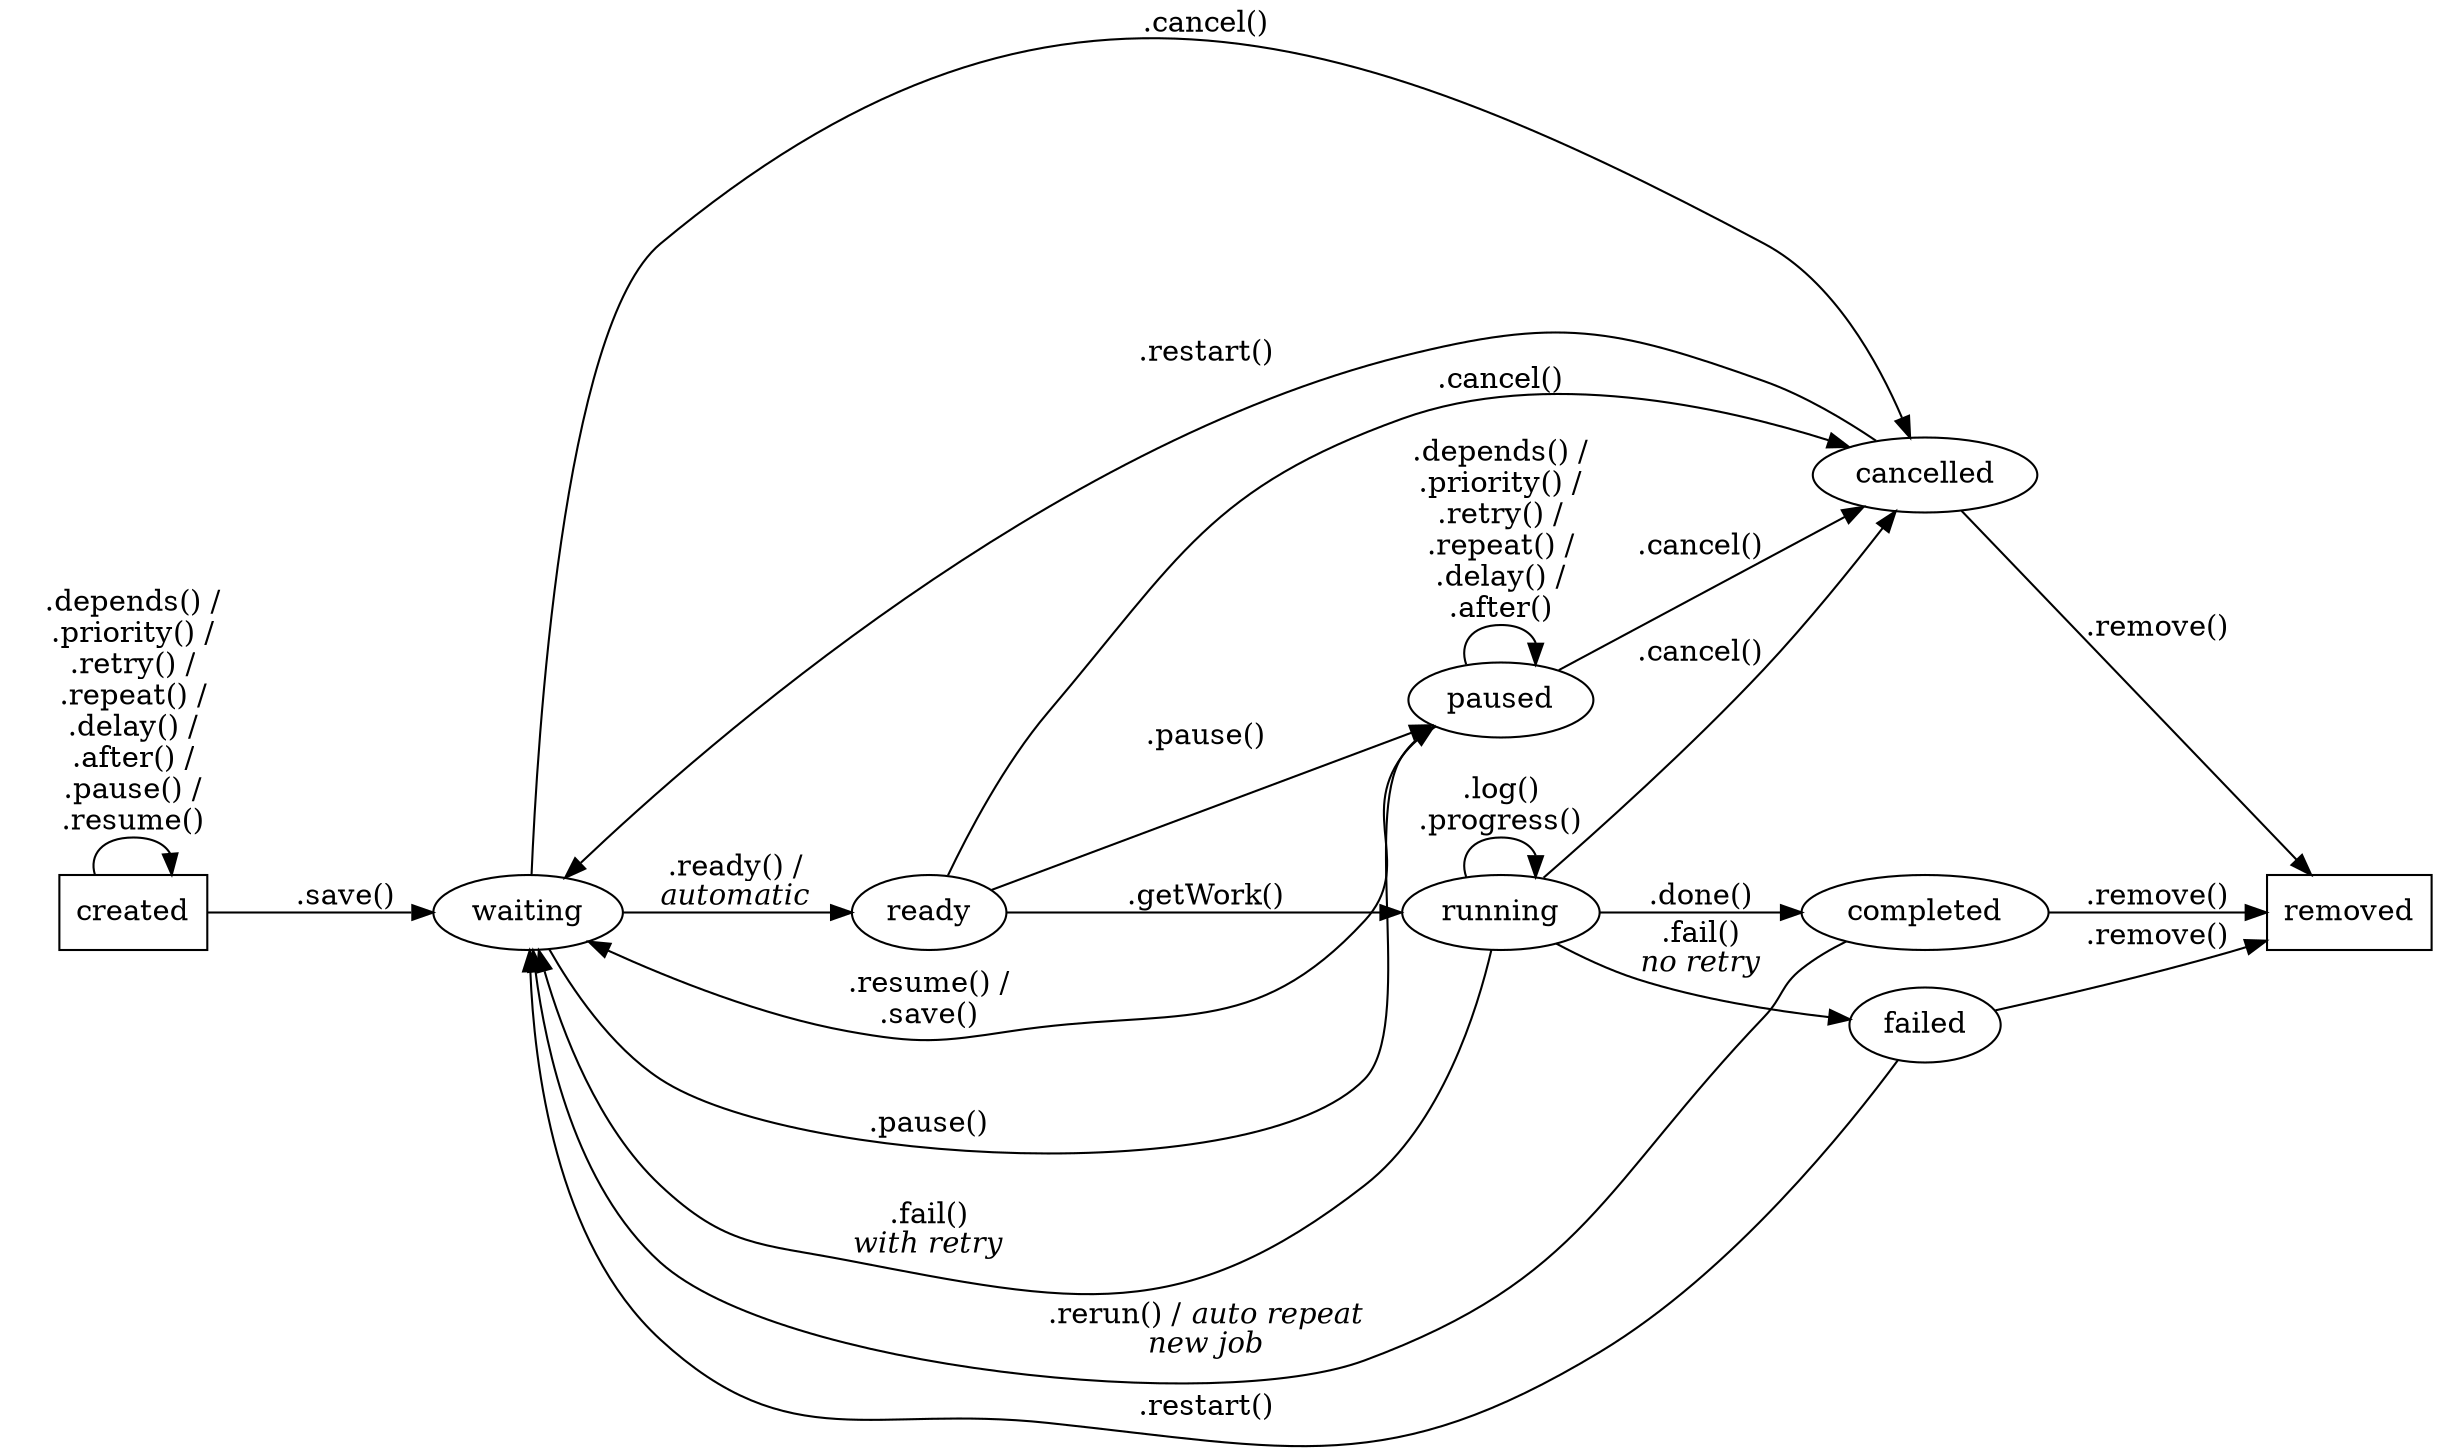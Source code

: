 digraph jobStatus {

  graph [splines="spline" mclimit=1.0 ratio=auto rankdir=LR]

  created [shape=box];
  waiting;
  paused;
  ready;
  running;
  failed;
  cancelled;
  completed;
  removed [shape=box];
  created -> waiting [label=".save()" weight=100.0];
  waiting -> ready [label=<.ready() /<BR/><I>automatic</I>> weight=100.0];
  ready -> running [label=".getWork()" weight=100.0];
  running -> completed [label=".done()" weight=100.0];
  running -> failed [label=<.fail()<BR/><I>no retry</I>>];
  running -> waiting [label=<.fail()<BR/><I>with retry</I>>];
  completed -> removed [label=".remove()" weight=100.0];
  running -> cancelled [label=".cancel()"];
  ready -> cancelled [label=".cancel()"];
  waiting -> cancelled [label=".cancel()"];
  paused -> cancelled [label=".cancel()"];
  ready -> paused [label=".pause()"];
  waiting -> paused [label=".pause()"];
  paused -> waiting [label=".resume() /\n.save()"];
  cancelled -> removed [label=".remove()"];
  failed -> removed [label=".remove()"];
  cancelled -> waiting [label=".restart()"];
  completed -> waiting [label=<.rerun() / <I>auto repeat</I><BR/><I>new job</I>>];
  failed -> waiting [label=".restart()"];
  created -> created [label=".depends() /\n.priority() /\n.retry() /\n.repeat() /\n.delay() /\n.after() /\n.pause() /\n.resume()"];
  paused -> paused [label=".depends() /\n.priority() /\n.retry() /\n.repeat() /\n.delay() /\n.after()"];
  running -> running [label=".log()\n.progress()"];
}
